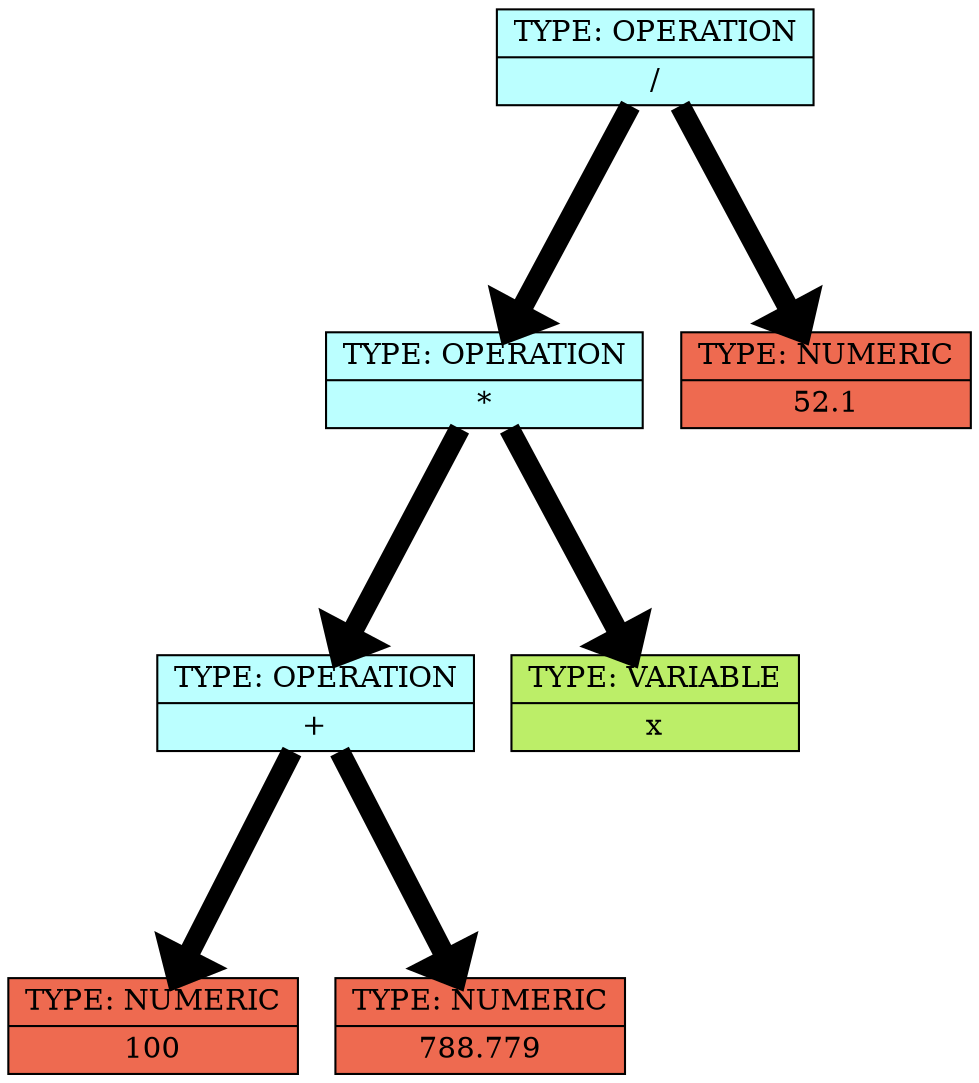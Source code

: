 digraph structs {    
rankdir = TB;        
graph [dpi = 200];   
ranksep = 1.5;       
edge[penwidth = 10]; 
cell0 [style = filled, color = black, shape=record, 
fillcolor = paleturquoise1, label = " { <ptr> TYPE: OPERATION | /} " ];                         
cell1 [style = filled, color = black, shape=record, 
fillcolor = paleturquoise1, label = " { <ptr> TYPE: OPERATION | *} " ];                         
cell2 [style = filled, color = black, shape=record, 
fillcolor = paleturquoise1, label = " { <ptr> TYPE: OPERATION | +} " ];                         
cell3 [style = filled, color = black, shape=record, 
fillcolor = coral2, label = " { <ptr> TYPE: NUMERIC | 100} " ];                         
cell4 [style = filled, color = black, shape=record, 
fillcolor = coral2, label = " { <ptr> TYPE: NUMERIC | 788.779} " ];                         
cell5 [style = filled, color = black, shape=record, 
fillcolor = darkolivegreen2, label = " { <ptr> TYPE: VARIABLE | x} " ];                         
cell6 [style = filled, color = black, shape=record, 
fillcolor = coral2, label = " { <ptr> TYPE: NUMERIC | 52.1} " ];                         
cell0 -> cell1;
cell1 -> cell2;
cell2 -> cell3;
cell2 -> cell4;
cell1 -> cell5;
cell0 -> cell6;
}
